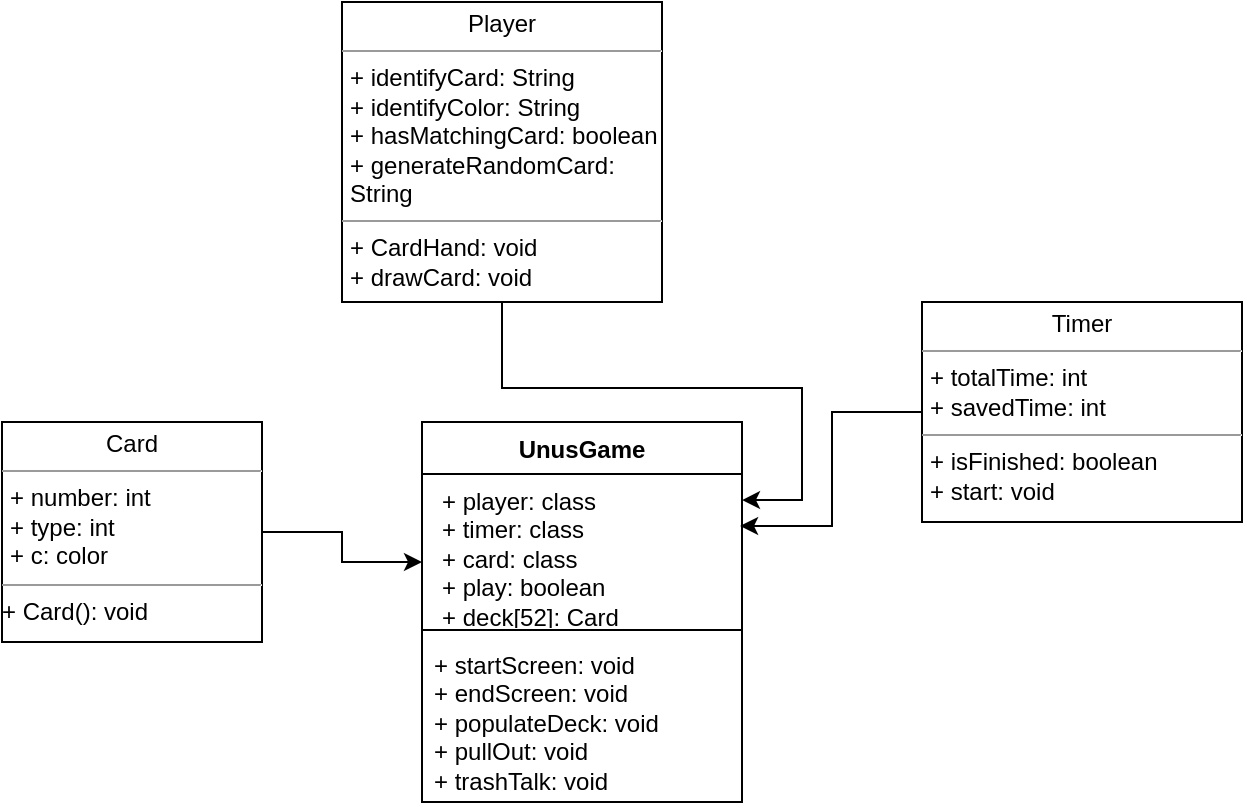 <mxfile version="23.1.7" type="github">
  <diagram name="Page-1" id="kG88N6lFf-ojEKA3mu_b">
    <mxGraphModel dx="1024" dy="635" grid="1" gridSize="10" guides="1" tooltips="1" connect="1" arrows="1" fold="1" page="1" pageScale="1" pageWidth="850" pageHeight="1100" math="0" shadow="0">
      <root>
        <mxCell id="0" />
        <mxCell id="1" parent="0" />
        <mxCell id="fSzMb7c49jpOPYIVfvhf-11" style="edgeStyle=orthogonalEdgeStyle;rounded=0;orthogonalLoop=1;jettySize=auto;html=1;entryX=1;entryY=0.176;entryDx=0;entryDy=0;entryPerimeter=0;" parent="1" source="fSzMb7c49jpOPYIVfvhf-5" target="fSzMb7c49jpOPYIVfvhf-13" edge="1">
          <mxGeometry relative="1" as="geometry">
            <mxPoint x="540" y="290" as="targetPoint" />
            <Array as="points">
              <mxPoint x="430" y="293" />
              <mxPoint x="580" y="293" />
              <mxPoint x="580" y="349" />
            </Array>
          </mxGeometry>
        </mxCell>
        <mxCell id="fSzMb7c49jpOPYIVfvhf-5" value="&lt;p style=&quot;margin:0px;margin-top:4px;text-align:center;&quot;&gt;Player&lt;/p&gt;&lt;hr size=&quot;1&quot;&gt;&lt;p style=&quot;margin:0px;margin-left:4px;&quot;&gt;+ identifyCard: String&lt;/p&gt;&lt;p style=&quot;margin:0px;margin-left:4px;&quot;&gt;+ identifyColor: String&lt;/p&gt;&lt;p style=&quot;margin:0px;margin-left:4px;&quot;&gt;+ hasMatchingCard: boolean&lt;/p&gt;&lt;p style=&quot;margin:0px;margin-left:4px;&quot;&gt;+ generateRandomCard: String&lt;/p&gt;&lt;hr size=&quot;1&quot;&gt;&lt;p style=&quot;margin:0px;margin-left:4px;&quot;&gt;+ CardHand: void&lt;br&gt;&lt;/p&gt;&lt;p style=&quot;margin:0px;margin-left:4px;&quot;&gt;+ drawCard: void&lt;br&gt;&lt;/p&gt;" style="verticalAlign=top;align=left;overflow=fill;html=1;whiteSpace=wrap;" parent="1" vertex="1">
          <mxGeometry x="350" y="100" width="160" height="150" as="geometry" />
        </mxCell>
        <mxCell id="ckfrlk_4f30vEn1TQ4OX-8" style="edgeStyle=orthogonalEdgeStyle;rounded=0;orthogonalLoop=1;jettySize=auto;html=1;entryX=0;entryY=0.595;entryDx=0;entryDy=0;entryPerimeter=0;" edge="1" parent="1" source="fSzMb7c49jpOPYIVfvhf-6" target="fSzMb7c49jpOPYIVfvhf-13">
          <mxGeometry relative="1" as="geometry" />
        </mxCell>
        <mxCell id="fSzMb7c49jpOPYIVfvhf-6" value="&lt;p style=&quot;margin:0px;margin-top:4px;text-align:center;&quot;&gt;Card&lt;/p&gt;&lt;hr size=&quot;1&quot;&gt;&lt;p style=&quot;margin:0px;margin-left:4px;&quot;&gt;+ number: int&lt;/p&gt;&lt;p style=&quot;margin:0px;margin-left:4px;&quot;&gt;+ type: int&lt;/p&gt;&lt;p style=&quot;margin:0px;margin-left:4px;&quot;&gt;&lt;span style=&quot;background-color: initial;&quot;&gt;+ c: color&lt;/span&gt;&lt;/p&gt;&lt;hr size=&quot;1&quot;&gt;+ Card(): void&lt;p style=&quot;margin:0px;margin-left:4px;&quot;&gt;&lt;/p&gt;" style="verticalAlign=top;align=left;overflow=fill;html=1;whiteSpace=wrap;" parent="1" vertex="1">
          <mxGeometry x="180" y="310" width="130" height="110" as="geometry" />
        </mxCell>
        <mxCell id="fSzMb7c49jpOPYIVfvhf-12" value="UnusGame" style="swimlane;fontStyle=1;align=center;verticalAlign=top;childLayout=stackLayout;horizontal=1;startSize=26;horizontalStack=0;resizeParent=1;resizeParentMax=0;resizeLast=0;collapsible=1;marginBottom=0;whiteSpace=wrap;html=1;" parent="1" vertex="1">
          <mxGeometry x="390" y="310" width="160" height="190" as="geometry" />
        </mxCell>
        <mxCell id="fSzMb7c49jpOPYIVfvhf-13" value="&lt;p style=&quot;--tw-border-spacing-x: 0; --tw-border-spacing-y: 0; --tw-translate-x: 0; --tw-translate-y: 0; --tw-rotate: 0; --tw-skew-x: 0; --tw-skew-y: 0; --tw-scale-x: 1; --tw-scale-y: 1; --tw-pan-x: ; --tw-pan-y: ; --tw-pinch-zoom: ; --tw-scroll-snap-strictness: proximity; --tw-gradient-from-position: ; --tw-gradient-via-position: ; --tw-gradient-to-position: ; --tw-ordinal: ; --tw-slashed-zero: ; --tw-numeric-figure: ; --tw-numeric-spacing: ; --tw-numeric-fraction: ; --tw-ring-inset: ; --tw-ring-offset-width: 0px; --tw-ring-offset-color: #fff; --tw-ring-color: rgb(59 130 246 / .5); --tw-ring-offset-shadow: 0 0 #0000; --tw-ring-shadow: 0 0 #0000; --tw-shadow: 0 0 #0000; --tw-shadow-colored: 0 0 #0000; --tw-blur: ; --tw-brightness: ; --tw-contrast: ; --tw-grayscale: ; --tw-hue-rotate: ; --tw-invert: ; --tw-saturate: ; --tw-sepia: ; --tw-drop-shadow: ; --tw-backdrop-blur: ; --tw-backdrop-brightness: ; --tw-backdrop-contrast: ; --tw-backdrop-grayscale: ; --tw-backdrop-hue-rotate: ; --tw-backdrop-invert: ; --tw-backdrop-opacity: ; --tw-backdrop-saturate: ; --tw-backdrop-sepia: ; border-color: var(--border-color); margin: 0px 0px 0px 4px;&quot;&gt;+ player: class&lt;/p&gt;&lt;p style=&quot;--tw-border-spacing-x: 0; --tw-border-spacing-y: 0; --tw-translate-x: 0; --tw-translate-y: 0; --tw-rotate: 0; --tw-skew-x: 0; --tw-skew-y: 0; --tw-scale-x: 1; --tw-scale-y: 1; --tw-pan-x: ; --tw-pan-y: ; --tw-pinch-zoom: ; --tw-scroll-snap-strictness: proximity; --tw-gradient-from-position: ; --tw-gradient-via-position: ; --tw-gradient-to-position: ; --tw-ordinal: ; --tw-slashed-zero: ; --tw-numeric-figure: ; --tw-numeric-spacing: ; --tw-numeric-fraction: ; --tw-ring-inset: ; --tw-ring-offset-width: 0px; --tw-ring-offset-color: #fff; --tw-ring-color: rgb(59 130 246 / .5); --tw-ring-offset-shadow: 0 0 #0000; --tw-ring-shadow: 0 0 #0000; --tw-shadow: 0 0 #0000; --tw-shadow-colored: 0 0 #0000; --tw-blur: ; --tw-brightness: ; --tw-contrast: ; --tw-grayscale: ; --tw-hue-rotate: ; --tw-invert: ; --tw-saturate: ; --tw-sepia: ; --tw-drop-shadow: ; --tw-backdrop-blur: ; --tw-backdrop-brightness: ; --tw-backdrop-contrast: ; --tw-backdrop-grayscale: ; --tw-backdrop-hue-rotate: ; --tw-backdrop-invert: ; --tw-backdrop-opacity: ; --tw-backdrop-saturate: ; --tw-backdrop-sepia: ; border-color: var(--border-color); margin: 0px 0px 0px 4px;&quot;&gt;+ timer: class&lt;/p&gt;&lt;p style=&quot;--tw-border-spacing-x: 0; --tw-border-spacing-y: 0; --tw-translate-x: 0; --tw-translate-y: 0; --tw-rotate: 0; --tw-skew-x: 0; --tw-skew-y: 0; --tw-scale-x: 1; --tw-scale-y: 1; --tw-pan-x: ; --tw-pan-y: ; --tw-pinch-zoom: ; --tw-scroll-snap-strictness: proximity; --tw-gradient-from-position: ; --tw-gradient-via-position: ; --tw-gradient-to-position: ; --tw-ordinal: ; --tw-slashed-zero: ; --tw-numeric-figure: ; --tw-numeric-spacing: ; --tw-numeric-fraction: ; --tw-ring-inset: ; --tw-ring-offset-width: 0px; --tw-ring-offset-color: #fff; --tw-ring-color: rgb(59 130 246 / .5); --tw-ring-offset-shadow: 0 0 #0000; --tw-ring-shadow: 0 0 #0000; --tw-shadow: 0 0 #0000; --tw-shadow-colored: 0 0 #0000; --tw-blur: ; --tw-brightness: ; --tw-contrast: ; --tw-grayscale: ; --tw-hue-rotate: ; --tw-invert: ; --tw-saturate: ; --tw-sepia: ; --tw-drop-shadow: ; --tw-backdrop-blur: ; --tw-backdrop-brightness: ; --tw-backdrop-contrast: ; --tw-backdrop-grayscale: ; --tw-backdrop-hue-rotate: ; --tw-backdrop-invert: ; --tw-backdrop-opacity: ; --tw-backdrop-saturate: ; --tw-backdrop-sepia: ; border-color: var(--border-color); margin: 0px 0px 0px 4px;&quot;&gt;+ card: class&lt;/p&gt;&lt;p style=&quot;--tw-border-spacing-x: 0; --tw-border-spacing-y: 0; --tw-translate-x: 0; --tw-translate-y: 0; --tw-rotate: 0; --tw-skew-x: 0; --tw-skew-y: 0; --tw-scale-x: 1; --tw-scale-y: 1; --tw-pan-x: ; --tw-pan-y: ; --tw-pinch-zoom: ; --tw-scroll-snap-strictness: proximity; --tw-gradient-from-position: ; --tw-gradient-via-position: ; --tw-gradient-to-position: ; --tw-ordinal: ; --tw-slashed-zero: ; --tw-numeric-figure: ; --tw-numeric-spacing: ; --tw-numeric-fraction: ; --tw-ring-inset: ; --tw-ring-offset-width: 0px; --tw-ring-offset-color: #fff; --tw-ring-color: rgb(59 130 246 / .5); --tw-ring-offset-shadow: 0 0 #0000; --tw-ring-shadow: 0 0 #0000; --tw-shadow: 0 0 #0000; --tw-shadow-colored: 0 0 #0000; --tw-blur: ; --tw-brightness: ; --tw-contrast: ; --tw-grayscale: ; --tw-hue-rotate: ; --tw-invert: ; --tw-saturate: ; --tw-sepia: ; --tw-drop-shadow: ; --tw-backdrop-blur: ; --tw-backdrop-brightness: ; --tw-backdrop-contrast: ; --tw-backdrop-grayscale: ; --tw-backdrop-hue-rotate: ; --tw-backdrop-invert: ; --tw-backdrop-opacity: ; --tw-backdrop-saturate: ; --tw-backdrop-sepia: ; border-color: var(--border-color); margin: 0px 0px 0px 4px;&quot;&gt;&lt;span style=&quot;background-color: initial;&quot;&gt;+ play: boolean&lt;/span&gt;&lt;/p&gt;&lt;p style=&quot;--tw-border-spacing-x: 0; --tw-border-spacing-y: 0; --tw-translate-x: 0; --tw-translate-y: 0; --tw-rotate: 0; --tw-skew-x: 0; --tw-skew-y: 0; --tw-scale-x: 1; --tw-scale-y: 1; --tw-pan-x: ; --tw-pan-y: ; --tw-pinch-zoom: ; --tw-scroll-snap-strictness: proximity; --tw-gradient-from-position: ; --tw-gradient-via-position: ; --tw-gradient-to-position: ; --tw-ordinal: ; --tw-slashed-zero: ; --tw-numeric-figure: ; --tw-numeric-spacing: ; --tw-numeric-fraction: ; --tw-ring-inset: ; --tw-ring-offset-width: 0px; --tw-ring-offset-color: #fff; --tw-ring-color: rgb(59 130 246 / .5); --tw-ring-offset-shadow: 0 0 #0000; --tw-ring-shadow: 0 0 #0000; --tw-shadow: 0 0 #0000; --tw-shadow-colored: 0 0 #0000; --tw-blur: ; --tw-brightness: ; --tw-contrast: ; --tw-grayscale: ; --tw-hue-rotate: ; --tw-invert: ; --tw-saturate: ; --tw-sepia: ; --tw-drop-shadow: ; --tw-backdrop-blur: ; --tw-backdrop-brightness: ; --tw-backdrop-contrast: ; --tw-backdrop-grayscale: ; --tw-backdrop-hue-rotate: ; --tw-backdrop-invert: ; --tw-backdrop-opacity: ; --tw-backdrop-saturate: ; --tw-backdrop-sepia: ; border-color: var(--border-color); margin: 0px 0px 0px 4px;&quot;&gt;&lt;span style=&quot;background-color: initial;&quot;&gt;+ deck[52]: Card&lt;/span&gt;&lt;br&gt;&lt;/p&gt;" style="text;strokeColor=none;fillColor=none;align=left;verticalAlign=top;spacingLeft=4;spacingRight=4;overflow=hidden;rotatable=0;points=[[0,0.5],[1,0.5]];portConstraint=eastwest;whiteSpace=wrap;html=1;" parent="fSzMb7c49jpOPYIVfvhf-12" vertex="1">
          <mxGeometry y="26" width="160" height="74" as="geometry" />
        </mxCell>
        <mxCell id="fSzMb7c49jpOPYIVfvhf-14" value="" style="line;strokeWidth=1;fillColor=none;align=left;verticalAlign=middle;spacingTop=-1;spacingLeft=3;spacingRight=3;rotatable=0;labelPosition=right;points=[];portConstraint=eastwest;strokeColor=inherit;" parent="fSzMb7c49jpOPYIVfvhf-12" vertex="1">
          <mxGeometry y="100" width="160" height="8" as="geometry" />
        </mxCell>
        <mxCell id="fSzMb7c49jpOPYIVfvhf-15" value="+ startScreen: void&lt;br&gt;+ endScreen: void&lt;br&gt;+ populateDeck: void&lt;br&gt;+ pullOut: void&lt;br&gt;+ trashTalk: void" style="text;strokeColor=none;fillColor=none;align=left;verticalAlign=top;spacingLeft=4;spacingRight=4;overflow=hidden;rotatable=0;points=[[0,0.5],[1,0.5]];portConstraint=eastwest;whiteSpace=wrap;html=1;" parent="fSzMb7c49jpOPYIVfvhf-12" vertex="1">
          <mxGeometry y="108" width="160" height="82" as="geometry" />
        </mxCell>
        <mxCell id="ckfrlk_4f30vEn1TQ4OX-7" style="edgeStyle=orthogonalEdgeStyle;rounded=0;orthogonalLoop=1;jettySize=auto;html=1;entryX=0.994;entryY=0.351;entryDx=0;entryDy=0;entryPerimeter=0;" edge="1" parent="1" source="ckfrlk_4f30vEn1TQ4OX-3" target="fSzMb7c49jpOPYIVfvhf-13">
          <mxGeometry relative="1" as="geometry" />
        </mxCell>
        <mxCell id="ckfrlk_4f30vEn1TQ4OX-3" value="&lt;p style=&quot;margin:0px;margin-top:4px;text-align:center;&quot;&gt;Timer&lt;/p&gt;&lt;hr size=&quot;1&quot;&gt;&lt;p style=&quot;margin:0px;margin-left:4px;&quot;&gt;+ totalTime: int&lt;/p&gt;&lt;p style=&quot;margin:0px;margin-left:4px;&quot;&gt;+ savedTime: int&lt;/p&gt;&lt;hr size=&quot;1&quot;&gt;&lt;p style=&quot;margin:0px;margin-left:4px;&quot;&gt;+ isFinished: boolean&lt;/p&gt;&lt;p style=&quot;margin:0px;margin-left:4px;&quot;&gt;+ start: void&lt;/p&gt;" style="verticalAlign=top;align=left;overflow=fill;html=1;whiteSpace=wrap;" vertex="1" parent="1">
          <mxGeometry x="640" y="250" width="160" height="110" as="geometry" />
        </mxCell>
      </root>
    </mxGraphModel>
  </diagram>
</mxfile>

